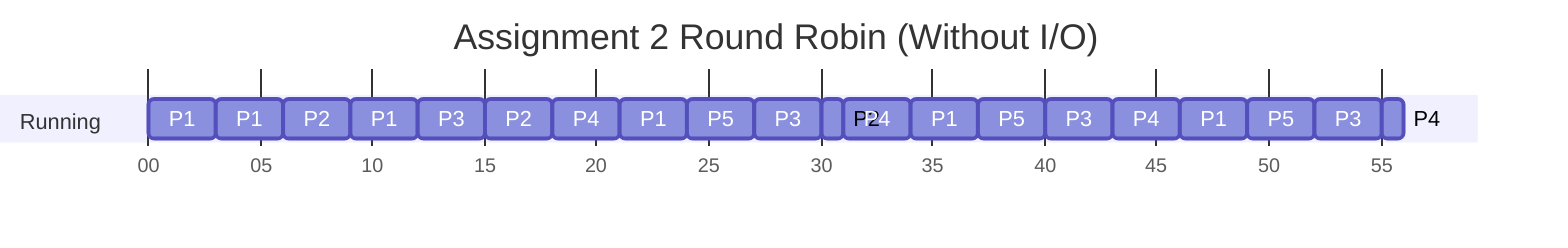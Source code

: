 ---
displayMode: compact
---

gantt
	title Assignment 2 Round Robin (Without I/O)
    dateFormat ss
    axisFormat %S

    section Running
    P1: 00, 3s
	P1: 3s
	P2: 3s
	P1: 3s
	P3: 3s
	P2: 3s
	P4: 3s
	P1: 3s
	P5: 3s
	P3: 3s
	P2: 1s
	P4: 3s
	P1: 3s
	P5: 3s
	P3: 3s
	P4: 3s
	P1: 3s
	P5: 3s
	P3: 3s
	P4: 1s